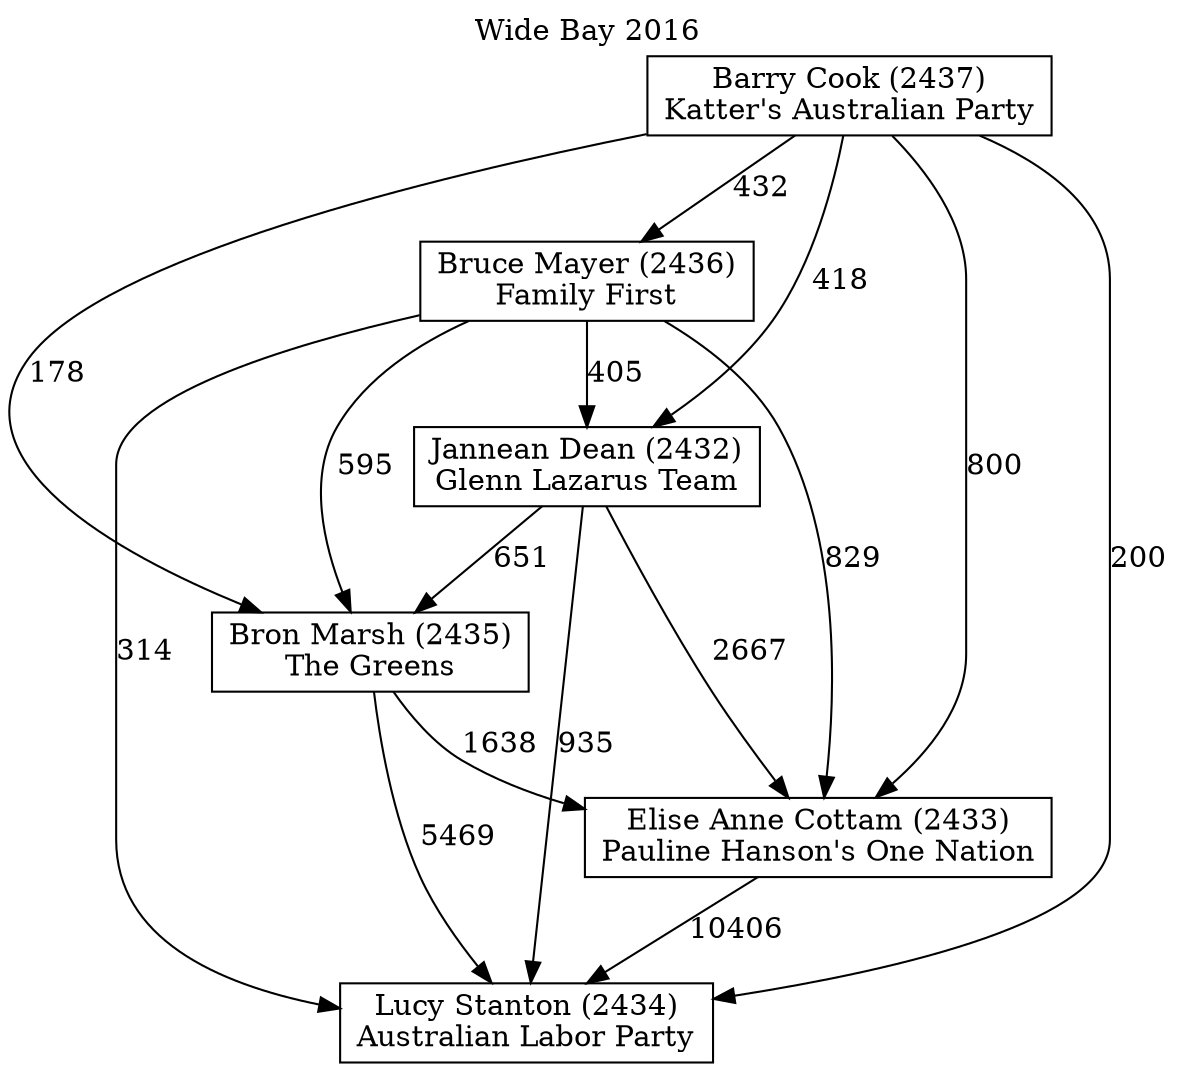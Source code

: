// House preference flow
digraph "Lucy Stanton (2434)_Wide Bay_2016" {
	graph [label="Wide Bay 2016" labelloc=t mclimit=10]
	node [shape=box]
	"Bruce Mayer (2436)" [label="Bruce Mayer (2436)
Family First"]
	"Bron Marsh (2435)" [label="Bron Marsh (2435)
The Greens"]
	"Elise Anne Cottam (2433)" [label="Elise Anne Cottam (2433)
Pauline Hanson's One Nation"]
	"Lucy Stanton (2434)" [label="Lucy Stanton (2434)
Australian Labor Party"]
	"Jannean Dean (2432)" [label="Jannean Dean (2432)
Glenn Lazarus Team"]
	"Barry Cook (2437)" [label="Barry Cook (2437)
Katter's Australian Party"]
	"Barry Cook (2437)" -> "Lucy Stanton (2434)" [label=200]
	"Jannean Dean (2432)" -> "Lucy Stanton (2434)" [label=935]
	"Bruce Mayer (2436)" -> "Jannean Dean (2432)" [label=405]
	"Barry Cook (2437)" -> "Jannean Dean (2432)" [label=418]
	"Jannean Dean (2432)" -> "Elise Anne Cottam (2433)" [label=2667]
	"Barry Cook (2437)" -> "Bron Marsh (2435)" [label=178]
	"Bron Marsh (2435)" -> "Elise Anne Cottam (2433)" [label=1638]
	"Bruce Mayer (2436)" -> "Lucy Stanton (2434)" [label=314]
	"Bruce Mayer (2436)" -> "Elise Anne Cottam (2433)" [label=829]
	"Bruce Mayer (2436)" -> "Bron Marsh (2435)" [label=595]
	"Barry Cook (2437)" -> "Bruce Mayer (2436)" [label=432]
	"Elise Anne Cottam (2433)" -> "Lucy Stanton (2434)" [label=10406]
	"Bron Marsh (2435)" -> "Lucy Stanton (2434)" [label=5469]
	"Jannean Dean (2432)" -> "Bron Marsh (2435)" [label=651]
	"Barry Cook (2437)" -> "Elise Anne Cottam (2433)" [label=800]
}
